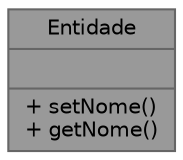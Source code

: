 digraph "Entidade"
{
 // LATEX_PDF_SIZE
  bgcolor="transparent";
  edge [fontname=Helvetica,fontsize=10,labelfontname=Helvetica,labelfontsize=10];
  node [fontname=Helvetica,fontsize=10,shape=box,height=0.2,width=0.4];
  Node1 [shape=record,label="{Entidade\n||+ setNome()\l+ getNome()\l}",height=0.2,width=0.4,color="gray40", fillcolor="grey60", style="filled", fontcolor="black",tooltip="Padrão de representação para a superclasse Entidade."];
}
